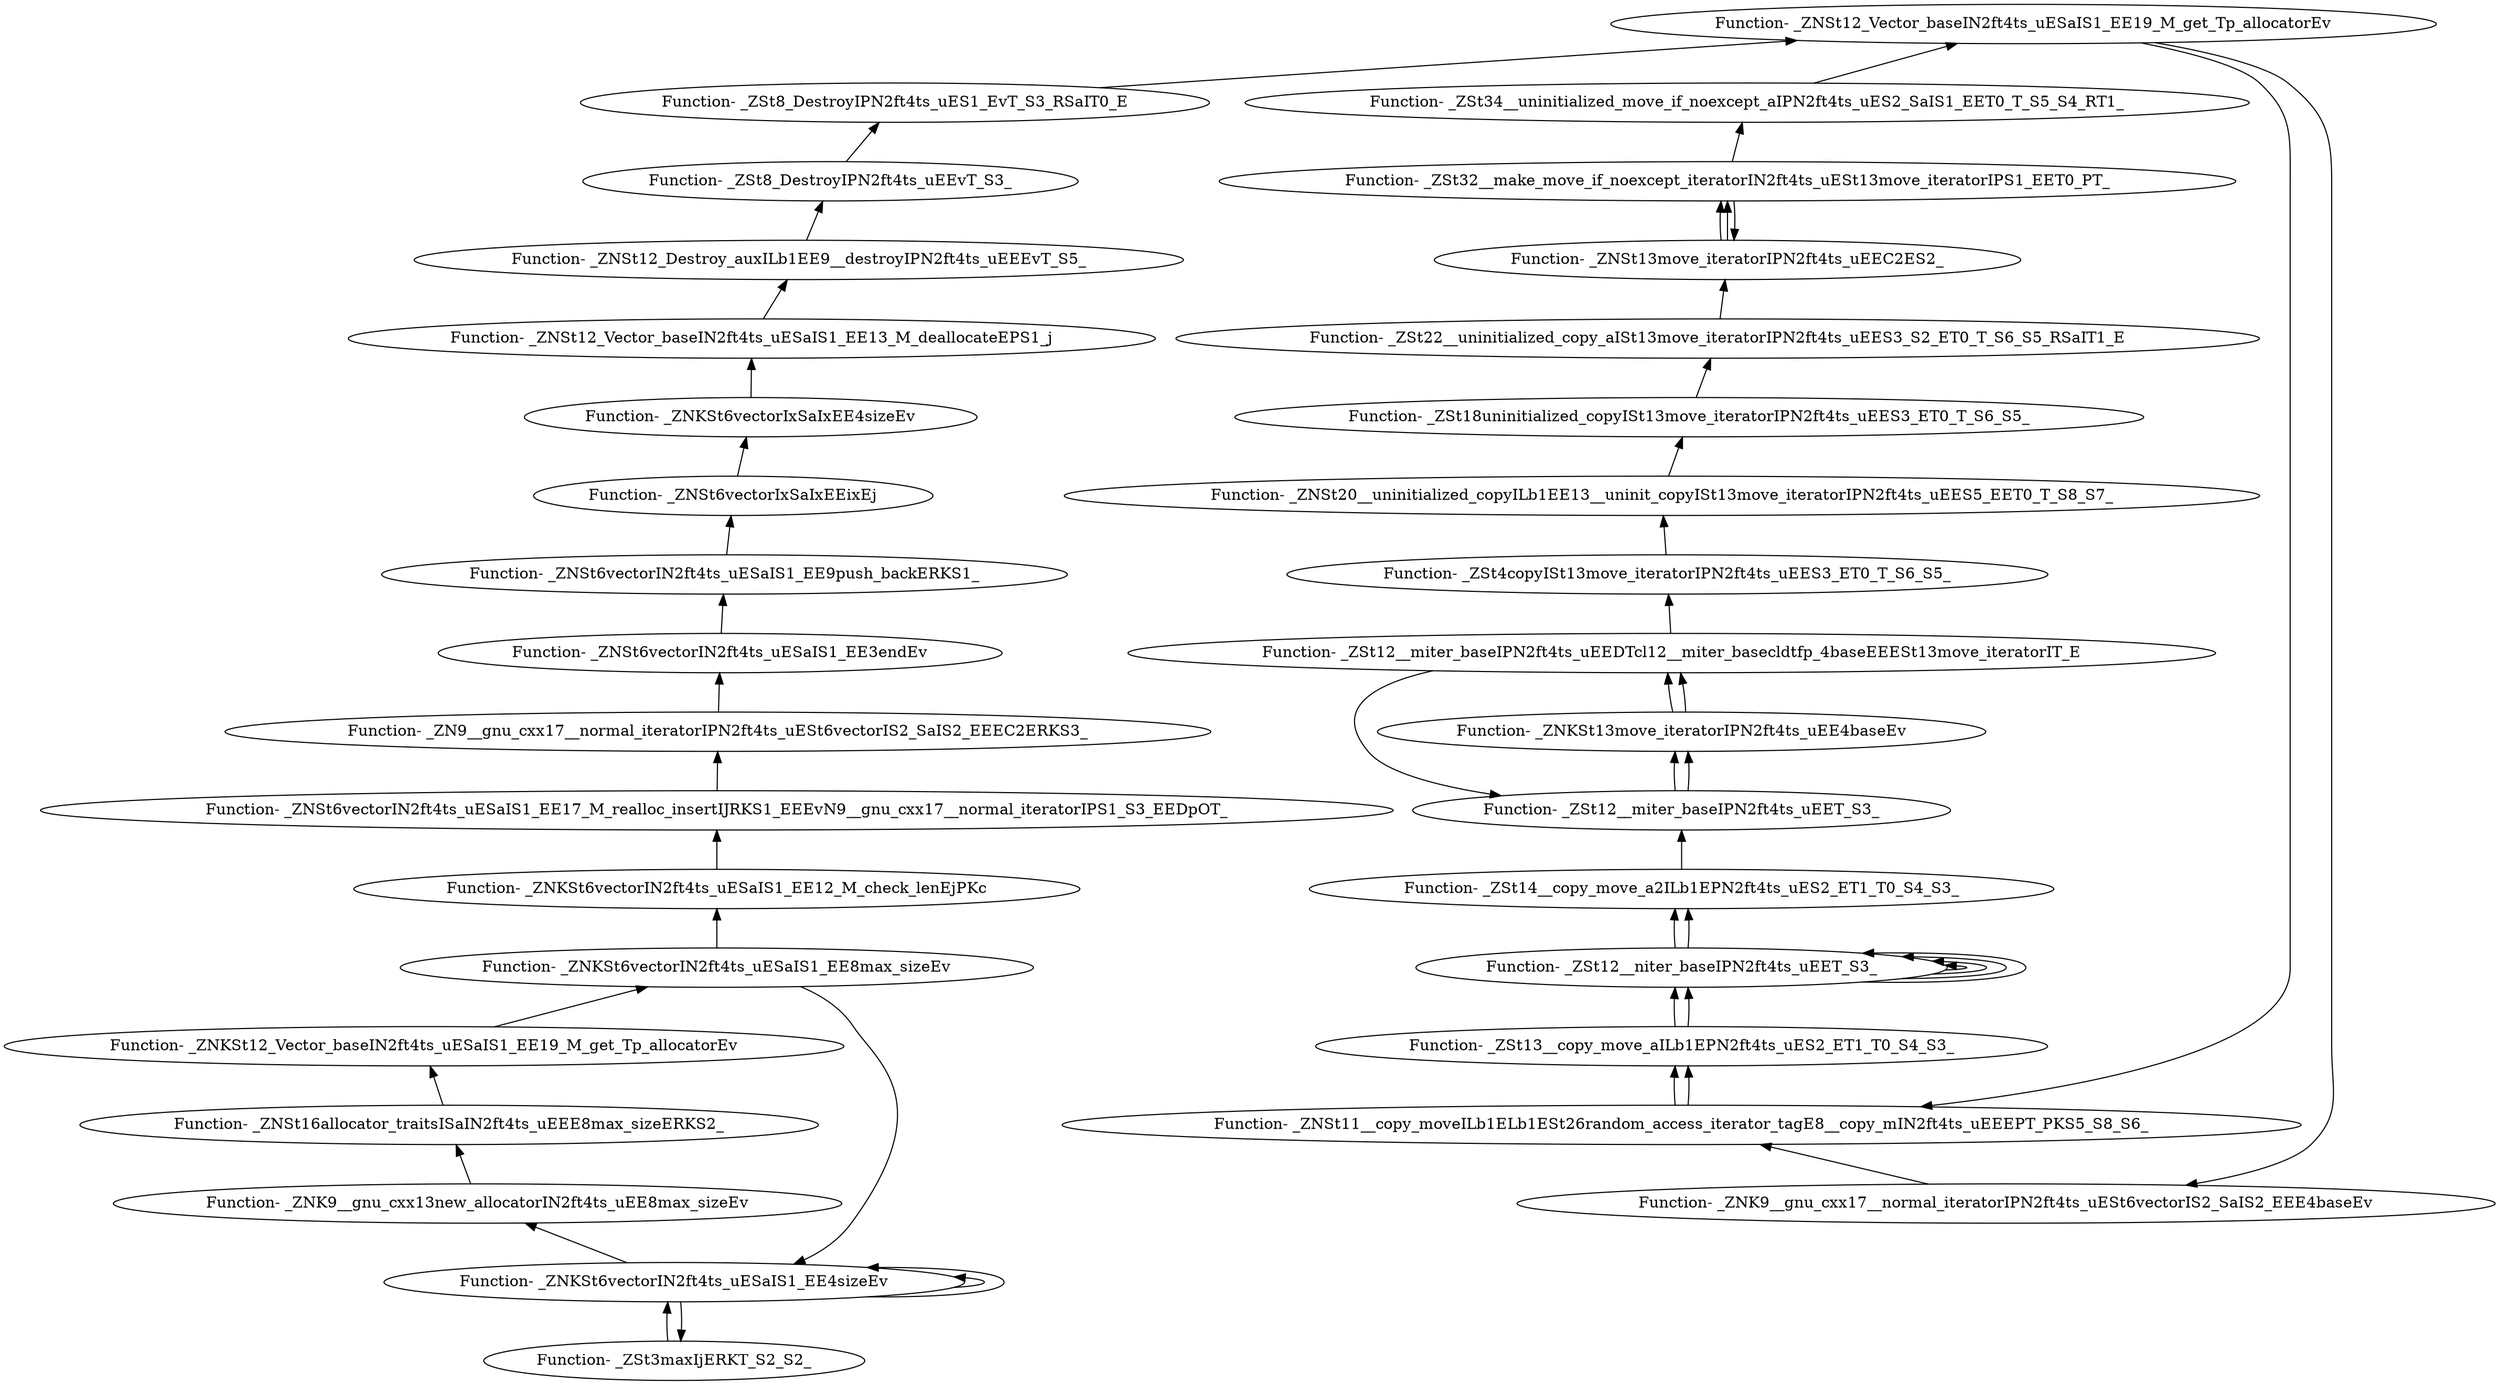 digraph {
	"Function- _ZNKSt6vectorIN2ft4ts_uESaIS1_EE8max_sizeEv"
	"Function- _ZNKSt6vectorIN2ft4ts_uESaIS1_EE4sizeEv"
	"Function- _ZNKSt6vectorIN2ft4ts_uESaIS1_EE4sizeEv" -> "Function- _ZNKSt6vectorIN2ft4ts_uESaIS1_EE8max_sizeEv" [dir=back]
	"Function- _ZSt3maxIjERKT_S2_S2_"
	"Function- _ZSt3maxIjERKT_S2_S2_" -> "Function- _ZNKSt6vectorIN2ft4ts_uESaIS1_EE4sizeEv" [dir=back]
	"Function- _ZNKSt6vectorIN2ft4ts_uESaIS1_EE4sizeEv"
	"Function- _ZNKSt6vectorIN2ft4ts_uESaIS1_EE4sizeEv" -> "Function- _ZSt3maxIjERKT_S2_S2_" [dir=back]
	"Function- _ZNKSt6vectorIN2ft4ts_uESaIS1_EE4sizeEv"
	"Function- _ZNKSt6vectorIN2ft4ts_uESaIS1_EE4sizeEv" -> "Function- _ZNKSt6vectorIN2ft4ts_uESaIS1_EE4sizeEv" [dir=back]
	"Function- _ZNKSt6vectorIN2ft4ts_uESaIS1_EE4sizeEv"
	"Function- _ZNKSt6vectorIN2ft4ts_uESaIS1_EE4sizeEv" -> "Function- _ZNKSt6vectorIN2ft4ts_uESaIS1_EE4sizeEv" [dir=back]
	"Function- _ZNK9__gnu_cxx13new_allocatorIN2ft4ts_uEE8max_sizeEv"
	"Function- _ZNK9__gnu_cxx13new_allocatorIN2ft4ts_uEE8max_sizeEv" -> "Function- _ZNKSt6vectorIN2ft4ts_uESaIS1_EE4sizeEv" [dir=back]
	"Function- _ZNSt16allocator_traitsISaIN2ft4ts_uEEE8max_sizeERKS2_"
	"Function- _ZNSt16allocator_traitsISaIN2ft4ts_uEEE8max_sizeERKS2_" -> "Function- _ZNK9__gnu_cxx13new_allocatorIN2ft4ts_uEE8max_sizeEv" [dir=back]
	"Function- _ZNKSt12_Vector_baseIN2ft4ts_uESaIS1_EE19_M_get_Tp_allocatorEv"
	"Function- _ZNKSt12_Vector_baseIN2ft4ts_uESaIS1_EE19_M_get_Tp_allocatorEv" -> "Function- _ZNSt16allocator_traitsISaIN2ft4ts_uEEE8max_sizeERKS2_" [dir=back]
	"Function- _ZNKSt6vectorIN2ft4ts_uESaIS1_EE8max_sizeEv"
	"Function- _ZNKSt6vectorIN2ft4ts_uESaIS1_EE8max_sizeEv" -> "Function- _ZNKSt12_Vector_baseIN2ft4ts_uESaIS1_EE19_M_get_Tp_allocatorEv" [dir=back]
	"Function- _ZNKSt6vectorIN2ft4ts_uESaIS1_EE12_M_check_lenEjPKc"
	"Function- _ZNKSt6vectorIN2ft4ts_uESaIS1_EE12_M_check_lenEjPKc" -> "Function- _ZNKSt6vectorIN2ft4ts_uESaIS1_EE8max_sizeEv" [dir=back]
	"Function- _ZNSt6vectorIN2ft4ts_uESaIS1_EE17_M_realloc_insertIJRKS1_EEEvN9__gnu_cxx17__normal_iteratorIPS1_S3_EEDpOT_"
	"Function- _ZNSt6vectorIN2ft4ts_uESaIS1_EE17_M_realloc_insertIJRKS1_EEEvN9__gnu_cxx17__normal_iteratorIPS1_S3_EEDpOT_" -> "Function- _ZNKSt6vectorIN2ft4ts_uESaIS1_EE12_M_check_lenEjPKc" [dir=back]
	"Function- _ZN9__gnu_cxx17__normal_iteratorIPN2ft4ts_uESt6vectorIS2_SaIS2_EEEC2ERKS3_"
	"Function- _ZN9__gnu_cxx17__normal_iteratorIPN2ft4ts_uESt6vectorIS2_SaIS2_EEEC2ERKS3_" -> "Function- _ZNSt6vectorIN2ft4ts_uESaIS1_EE17_M_realloc_insertIJRKS1_EEEvN9__gnu_cxx17__normal_iteratorIPS1_S3_EEDpOT_" [dir=back]
	"Function- _ZNSt6vectorIN2ft4ts_uESaIS1_EE3endEv"
	"Function- _ZNSt6vectorIN2ft4ts_uESaIS1_EE3endEv" -> "Function- _ZN9__gnu_cxx17__normal_iteratorIPN2ft4ts_uESt6vectorIS2_SaIS2_EEEC2ERKS3_" [dir=back]
	"Function- _ZNSt6vectorIN2ft4ts_uESaIS1_EE9push_backERKS1_"
	"Function- _ZNSt6vectorIN2ft4ts_uESaIS1_EE9push_backERKS1_" -> "Function- _ZNSt6vectorIN2ft4ts_uESaIS1_EE3endEv" [dir=back]
	"Function- _ZNSt6vectorIxSaIxEEixEj"
	"Function- _ZNSt6vectorIxSaIxEEixEj" -> "Function- _ZNSt6vectorIN2ft4ts_uESaIS1_EE9push_backERKS1_" [dir=back]
	"Function- _ZNKSt6vectorIxSaIxEE4sizeEv"
	"Function- _ZNKSt6vectorIxSaIxEE4sizeEv" -> "Function- _ZNSt6vectorIxSaIxEEixEj" [dir=back]
	"Function- _ZNSt12_Vector_baseIN2ft4ts_uESaIS1_EE13_M_deallocateEPS1_j"
	"Function- _ZNSt12_Vector_baseIN2ft4ts_uESaIS1_EE13_M_deallocateEPS1_j" -> "Function- _ZNKSt6vectorIxSaIxEE4sizeEv" [dir=back]
	"Function- _ZNSt12_Destroy_auxILb1EE9__destroyIPN2ft4ts_uEEEvT_S5_"
	"Function- _ZNSt12_Destroy_auxILb1EE9__destroyIPN2ft4ts_uEEEvT_S5_" -> "Function- _ZNSt12_Vector_baseIN2ft4ts_uESaIS1_EE13_M_deallocateEPS1_j" [dir=back]
	"Function- _ZSt8_DestroyIPN2ft4ts_uEEvT_S3_"
	"Function- _ZSt8_DestroyIPN2ft4ts_uEEvT_S3_" -> "Function- _ZNSt12_Destroy_auxILb1EE9__destroyIPN2ft4ts_uEEEvT_S5_" [dir=back]
	"Function- _ZSt8_DestroyIPN2ft4ts_uES1_EvT_S3_RSaIT0_E"
	"Function- _ZSt8_DestroyIPN2ft4ts_uES1_EvT_S3_RSaIT0_E" -> "Function- _ZSt8_DestroyIPN2ft4ts_uEEvT_S3_" [dir=back]
	"Function- _ZNSt12_Vector_baseIN2ft4ts_uESaIS1_EE19_M_get_Tp_allocatorEv"
	"Function- _ZNSt12_Vector_baseIN2ft4ts_uESaIS1_EE19_M_get_Tp_allocatorEv" -> "Function- _ZSt8_DestroyIPN2ft4ts_uES1_EvT_S3_RSaIT0_E" [dir=back]
	"Function- _ZNSt11__copy_moveILb1ELb1ESt26random_access_iterator_tagE8__copy_mIN2ft4ts_uEEEPT_PKS5_S8_S6_"
	"Function- _ZNSt11__copy_moveILb1ELb1ESt26random_access_iterator_tagE8__copy_mIN2ft4ts_uEEEPT_PKS5_S8_S6_" -> "Function- _ZNSt12_Vector_baseIN2ft4ts_uESaIS1_EE19_M_get_Tp_allocatorEv" [dir=back]
	"Function- _ZSt13__copy_move_aILb1EPN2ft4ts_uES2_ET1_T0_S4_S3_"
	"Function- _ZSt13__copy_move_aILb1EPN2ft4ts_uES2_ET1_T0_S4_S3_" -> "Function- _ZNSt11__copy_moveILb1ELb1ESt26random_access_iterator_tagE8__copy_mIN2ft4ts_uEEEPT_PKS5_S8_S6_" [dir=back]
	"Function- _ZSt12__niter_baseIPN2ft4ts_uEET_S3_"
	"Function- _ZSt12__niter_baseIPN2ft4ts_uEET_S3_" -> "Function- _ZSt13__copy_move_aILb1EPN2ft4ts_uES2_ET1_T0_S4_S3_" [dir=back]
	"Function- _ZSt12__niter_baseIPN2ft4ts_uEET_S3_"
	"Function- _ZSt12__niter_baseIPN2ft4ts_uEET_S3_" -> "Function- _ZSt12__niter_baseIPN2ft4ts_uEET_S3_" [dir=back]
	"Function- _ZSt12__niter_baseIPN2ft4ts_uEET_S3_"
	"Function- _ZSt12__niter_baseIPN2ft4ts_uEET_S3_" -> "Function- _ZSt12__niter_baseIPN2ft4ts_uEET_S3_" [dir=back]
	"Function- _ZSt14__copy_move_a2ILb1EPN2ft4ts_uES2_ET1_T0_S4_S3_"
	"Function- _ZSt14__copy_move_a2ILb1EPN2ft4ts_uES2_ET1_T0_S4_S3_" -> "Function- _ZSt12__niter_baseIPN2ft4ts_uEET_S3_" [dir=back]
	"Function- _ZSt12__miter_baseIPN2ft4ts_uEET_S3_"
	"Function- _ZSt12__miter_baseIPN2ft4ts_uEET_S3_" -> "Function- _ZSt14__copy_move_a2ILb1EPN2ft4ts_uES2_ET1_T0_S4_S3_" [dir=back]
	"Function- _ZNKSt13move_iteratorIPN2ft4ts_uEE4baseEv"
	"Function- _ZNKSt13move_iteratorIPN2ft4ts_uEE4baseEv" -> "Function- _ZSt12__miter_baseIPN2ft4ts_uEET_S3_" [dir=back]
	"Function- _ZSt12__miter_baseIPN2ft4ts_uEEDTcl12__miter_basecldtfp_4baseEEESt13move_iteratorIT_E"
	"Function- _ZSt12__miter_baseIPN2ft4ts_uEEDTcl12__miter_basecldtfp_4baseEEESt13move_iteratorIT_E" -> "Function- _ZNKSt13move_iteratorIPN2ft4ts_uEE4baseEv" [dir=back]
	"Function- _ZSt12__miter_baseIPN2ft4ts_uEET_S3_"
	"Function- _ZSt12__miter_baseIPN2ft4ts_uEET_S3_" -> "Function- _ZSt12__miter_baseIPN2ft4ts_uEEDTcl12__miter_basecldtfp_4baseEEESt13move_iteratorIT_E" [dir=back]
	"Function- _ZNKSt13move_iteratorIPN2ft4ts_uEE4baseEv"
	"Function- _ZNKSt13move_iteratorIPN2ft4ts_uEE4baseEv" -> "Function- _ZSt12__miter_baseIPN2ft4ts_uEET_S3_" [dir=back]
	"Function- _ZSt12__miter_baseIPN2ft4ts_uEEDTcl12__miter_basecldtfp_4baseEEESt13move_iteratorIT_E"
	"Function- _ZSt12__miter_baseIPN2ft4ts_uEEDTcl12__miter_basecldtfp_4baseEEESt13move_iteratorIT_E" -> "Function- _ZNKSt13move_iteratorIPN2ft4ts_uEE4baseEv" [dir=back]
	"Function- _ZSt4copyISt13move_iteratorIPN2ft4ts_uEES3_ET0_T_S6_S5_"
	"Function- _ZSt4copyISt13move_iteratorIPN2ft4ts_uEES3_ET0_T_S6_S5_" -> "Function- _ZSt12__miter_baseIPN2ft4ts_uEEDTcl12__miter_basecldtfp_4baseEEESt13move_iteratorIT_E" [dir=back]
	"Function- _ZNSt20__uninitialized_copyILb1EE13__uninit_copyISt13move_iteratorIPN2ft4ts_uEES5_EET0_T_S8_S7_"
	"Function- _ZNSt20__uninitialized_copyILb1EE13__uninit_copyISt13move_iteratorIPN2ft4ts_uEES5_EET0_T_S8_S7_" -> "Function- _ZSt4copyISt13move_iteratorIPN2ft4ts_uEES3_ET0_T_S6_S5_" [dir=back]
	"Function- _ZSt18uninitialized_copyISt13move_iteratorIPN2ft4ts_uEES3_ET0_T_S6_S5_"
	"Function- _ZSt18uninitialized_copyISt13move_iteratorIPN2ft4ts_uEES3_ET0_T_S6_S5_" -> "Function- _ZNSt20__uninitialized_copyILb1EE13__uninit_copyISt13move_iteratorIPN2ft4ts_uEES5_EET0_T_S8_S7_" [dir=back]
	"Function- _ZSt22__uninitialized_copy_aISt13move_iteratorIPN2ft4ts_uEES3_S2_ET0_T_S6_S5_RSaIT1_E"
	"Function- _ZSt22__uninitialized_copy_aISt13move_iteratorIPN2ft4ts_uEES3_S2_ET0_T_S6_S5_RSaIT1_E" -> "Function- _ZSt18uninitialized_copyISt13move_iteratorIPN2ft4ts_uEES3_ET0_T_S6_S5_" [dir=back]
	"Function- _ZNSt13move_iteratorIPN2ft4ts_uEEC2ES2_"
	"Function- _ZNSt13move_iteratorIPN2ft4ts_uEEC2ES2_" -> "Function- _ZSt22__uninitialized_copy_aISt13move_iteratorIPN2ft4ts_uEES3_S2_ET0_T_S6_S5_RSaIT1_E" [dir=back]
	"Function- _ZSt32__make_move_if_noexcept_iteratorIN2ft4ts_uESt13move_iteratorIPS1_EET0_PT_"
	"Function- _ZSt32__make_move_if_noexcept_iteratorIN2ft4ts_uESt13move_iteratorIPS1_EET0_PT_" -> "Function- _ZNSt13move_iteratorIPN2ft4ts_uEEC2ES2_" [dir=back]
	"Function- _ZNSt13move_iteratorIPN2ft4ts_uEEC2ES2_"
	"Function- _ZNSt13move_iteratorIPN2ft4ts_uEEC2ES2_" -> "Function- _ZSt32__make_move_if_noexcept_iteratorIN2ft4ts_uESt13move_iteratorIPS1_EET0_PT_" [dir=back]
	"Function- _ZSt32__make_move_if_noexcept_iteratorIN2ft4ts_uESt13move_iteratorIPS1_EET0_PT_"
	"Function- _ZSt32__make_move_if_noexcept_iteratorIN2ft4ts_uESt13move_iteratorIPS1_EET0_PT_" -> "Function- _ZNSt13move_iteratorIPN2ft4ts_uEEC2ES2_" [dir=back]
	"Function- _ZSt34__uninitialized_move_if_noexcept_aIPN2ft4ts_uES2_SaIS1_EET0_T_S5_S4_RT1_"
	"Function- _ZSt34__uninitialized_move_if_noexcept_aIPN2ft4ts_uES2_SaIS1_EET0_T_S5_S4_RT1_" -> "Function- _ZSt32__make_move_if_noexcept_iteratorIN2ft4ts_uESt13move_iteratorIPS1_EET0_PT_" [dir=back]
	"Function- _ZNSt12_Vector_baseIN2ft4ts_uESaIS1_EE19_M_get_Tp_allocatorEv"
	"Function- _ZNSt12_Vector_baseIN2ft4ts_uESaIS1_EE19_M_get_Tp_allocatorEv" -> "Function- _ZSt34__uninitialized_move_if_noexcept_aIPN2ft4ts_uES2_SaIS1_EET0_T_S5_S4_RT1_" [dir=back]
	"Function- _ZNK9__gnu_cxx17__normal_iteratorIPN2ft4ts_uESt6vectorIS2_SaIS2_EEE4baseEv"
	"Function- _ZNK9__gnu_cxx17__normal_iteratorIPN2ft4ts_uESt6vectorIS2_SaIS2_EEE4baseEv" -> "Function- _ZNSt12_Vector_baseIN2ft4ts_uESaIS1_EE19_M_get_Tp_allocatorEv" [dir=back]
	"Function- _ZNSt11__copy_moveILb1ELb1ESt26random_access_iterator_tagE8__copy_mIN2ft4ts_uEEEPT_PKS5_S8_S6_"
	"Function- _ZNSt11__copy_moveILb1ELb1ESt26random_access_iterator_tagE8__copy_mIN2ft4ts_uEEEPT_PKS5_S8_S6_" -> "Function- _ZNK9__gnu_cxx17__normal_iteratorIPN2ft4ts_uESt6vectorIS2_SaIS2_EEE4baseEv" [dir=back]
	"Function- _ZSt13__copy_move_aILb1EPN2ft4ts_uES2_ET1_T0_S4_S3_"
	"Function- _ZSt13__copy_move_aILb1EPN2ft4ts_uES2_ET1_T0_S4_S3_" -> "Function- _ZNSt11__copy_moveILb1ELb1ESt26random_access_iterator_tagE8__copy_mIN2ft4ts_uEEEPT_PKS5_S8_S6_" [dir=back]
	"Function- _ZSt12__niter_baseIPN2ft4ts_uEET_S3_"
	"Function- _ZSt12__niter_baseIPN2ft4ts_uEET_S3_" -> "Function- _ZSt13__copy_move_aILb1EPN2ft4ts_uES2_ET1_T0_S4_S3_" [dir=back]
	"Function- _ZSt12__niter_baseIPN2ft4ts_uEET_S3_"
	"Function- _ZSt12__niter_baseIPN2ft4ts_uEET_S3_" -> "Function- _ZSt12__niter_baseIPN2ft4ts_uEET_S3_" [dir=back]
	"Function- _ZSt12__niter_baseIPN2ft4ts_uEET_S3_"
	"Function- _ZSt12__niter_baseIPN2ft4ts_uEET_S3_" -> "Function- _ZSt12__niter_baseIPN2ft4ts_uEET_S3_" [dir=back]
	"Function- _ZSt14__copy_move_a2ILb1EPN2ft4ts_uES2_ET1_T0_S4_S3_"
	"Function- _ZSt14__copy_move_a2ILb1EPN2ft4ts_uES2_ET1_T0_S4_S3_" -> "Function- _ZSt12__niter_baseIPN2ft4ts_uEET_S3_" [dir=back]
}
